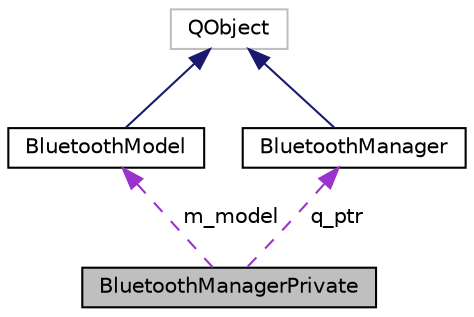 digraph "BluetoothManagerPrivate"
{
  edge [fontname="Helvetica",fontsize="10",labelfontname="Helvetica",labelfontsize="10"];
  node [fontname="Helvetica",fontsize="10",shape=record];
  Node1 [label="BluetoothManagerPrivate",height=0.2,width=0.4,color="black", fillcolor="grey75", style="filled", fontcolor="black"];
  Node2 -> Node1 [dir="back",color="darkorchid3",fontsize="10",style="dashed",label=" m_model" ,fontname="Helvetica"];
  Node2 [label="BluetoothModel",height=0.2,width=0.4,color="black", fillcolor="white", style="filled",URL="$class_bluetooth_model.html",tooltip="蓝牙模块数据模型，管理所有的适配器，是一对多关系 "];
  Node3 -> Node2 [dir="back",color="midnightblue",fontsize="10",style="solid",fontname="Helvetica"];
  Node3 [label="QObject",height=0.2,width=0.4,color="grey75", fillcolor="white", style="filled"];
  Node4 -> Node1 [dir="back",color="darkorchid3",fontsize="10",style="dashed",label=" q_ptr" ,fontname="Helvetica"];
  Node4 [label="BluetoothManager",height=0.2,width=0.4,color="black", fillcolor="white", style="filled",URL="$class_bluetooth_manager.html",tooltip="This is singleton class. you should #include \"app/define.h\" and \"bluetooth/bluetoothmanager.h\", then use the macro bluetoothManager call method "];
  Node3 -> Node4 [dir="back",color="midnightblue",fontsize="10",style="solid",fontname="Helvetica"];
}
